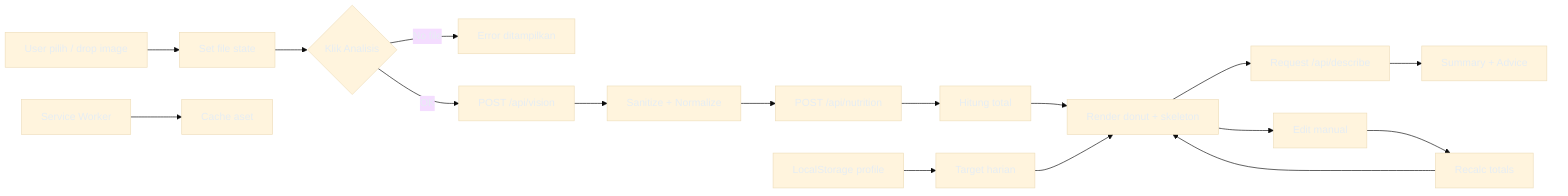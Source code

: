 ---
config:
  theme: base
  themeVariables:
    textColor: "#E6EDF3"
    primaryTextColor: "#E6EDF3"
  layout: dagre
---
flowchart LR
    U["User pilih / drop image"] --> S["Set file state"]
    S --> A{"Klik Analisis"}
    A -- No file --> Err["Error ditampilkan"]
    A -- OK --> V["POST /api/vision"]
    V --> Clean["Sanitize + Normalize"]
    Clean --> Nut["POST /api/nutrition"]
    Nut --> Tot["Hitung total"]
    Tot --> UI["Render donut + skeleton"]
    UI --> SumReq["Request /api/describe"] & Edit["Edit manual"]
    SumReq --> SumRes["Summary + Advice"]
    Edit --> Recalc["Recalc totals"]
    Recalc --> UI
    LS["LocalStorage profile"] --> Targets["Target harian"]
    Targets --> UI
    SW["Service Worker"] --> Cache["Cache aset"]